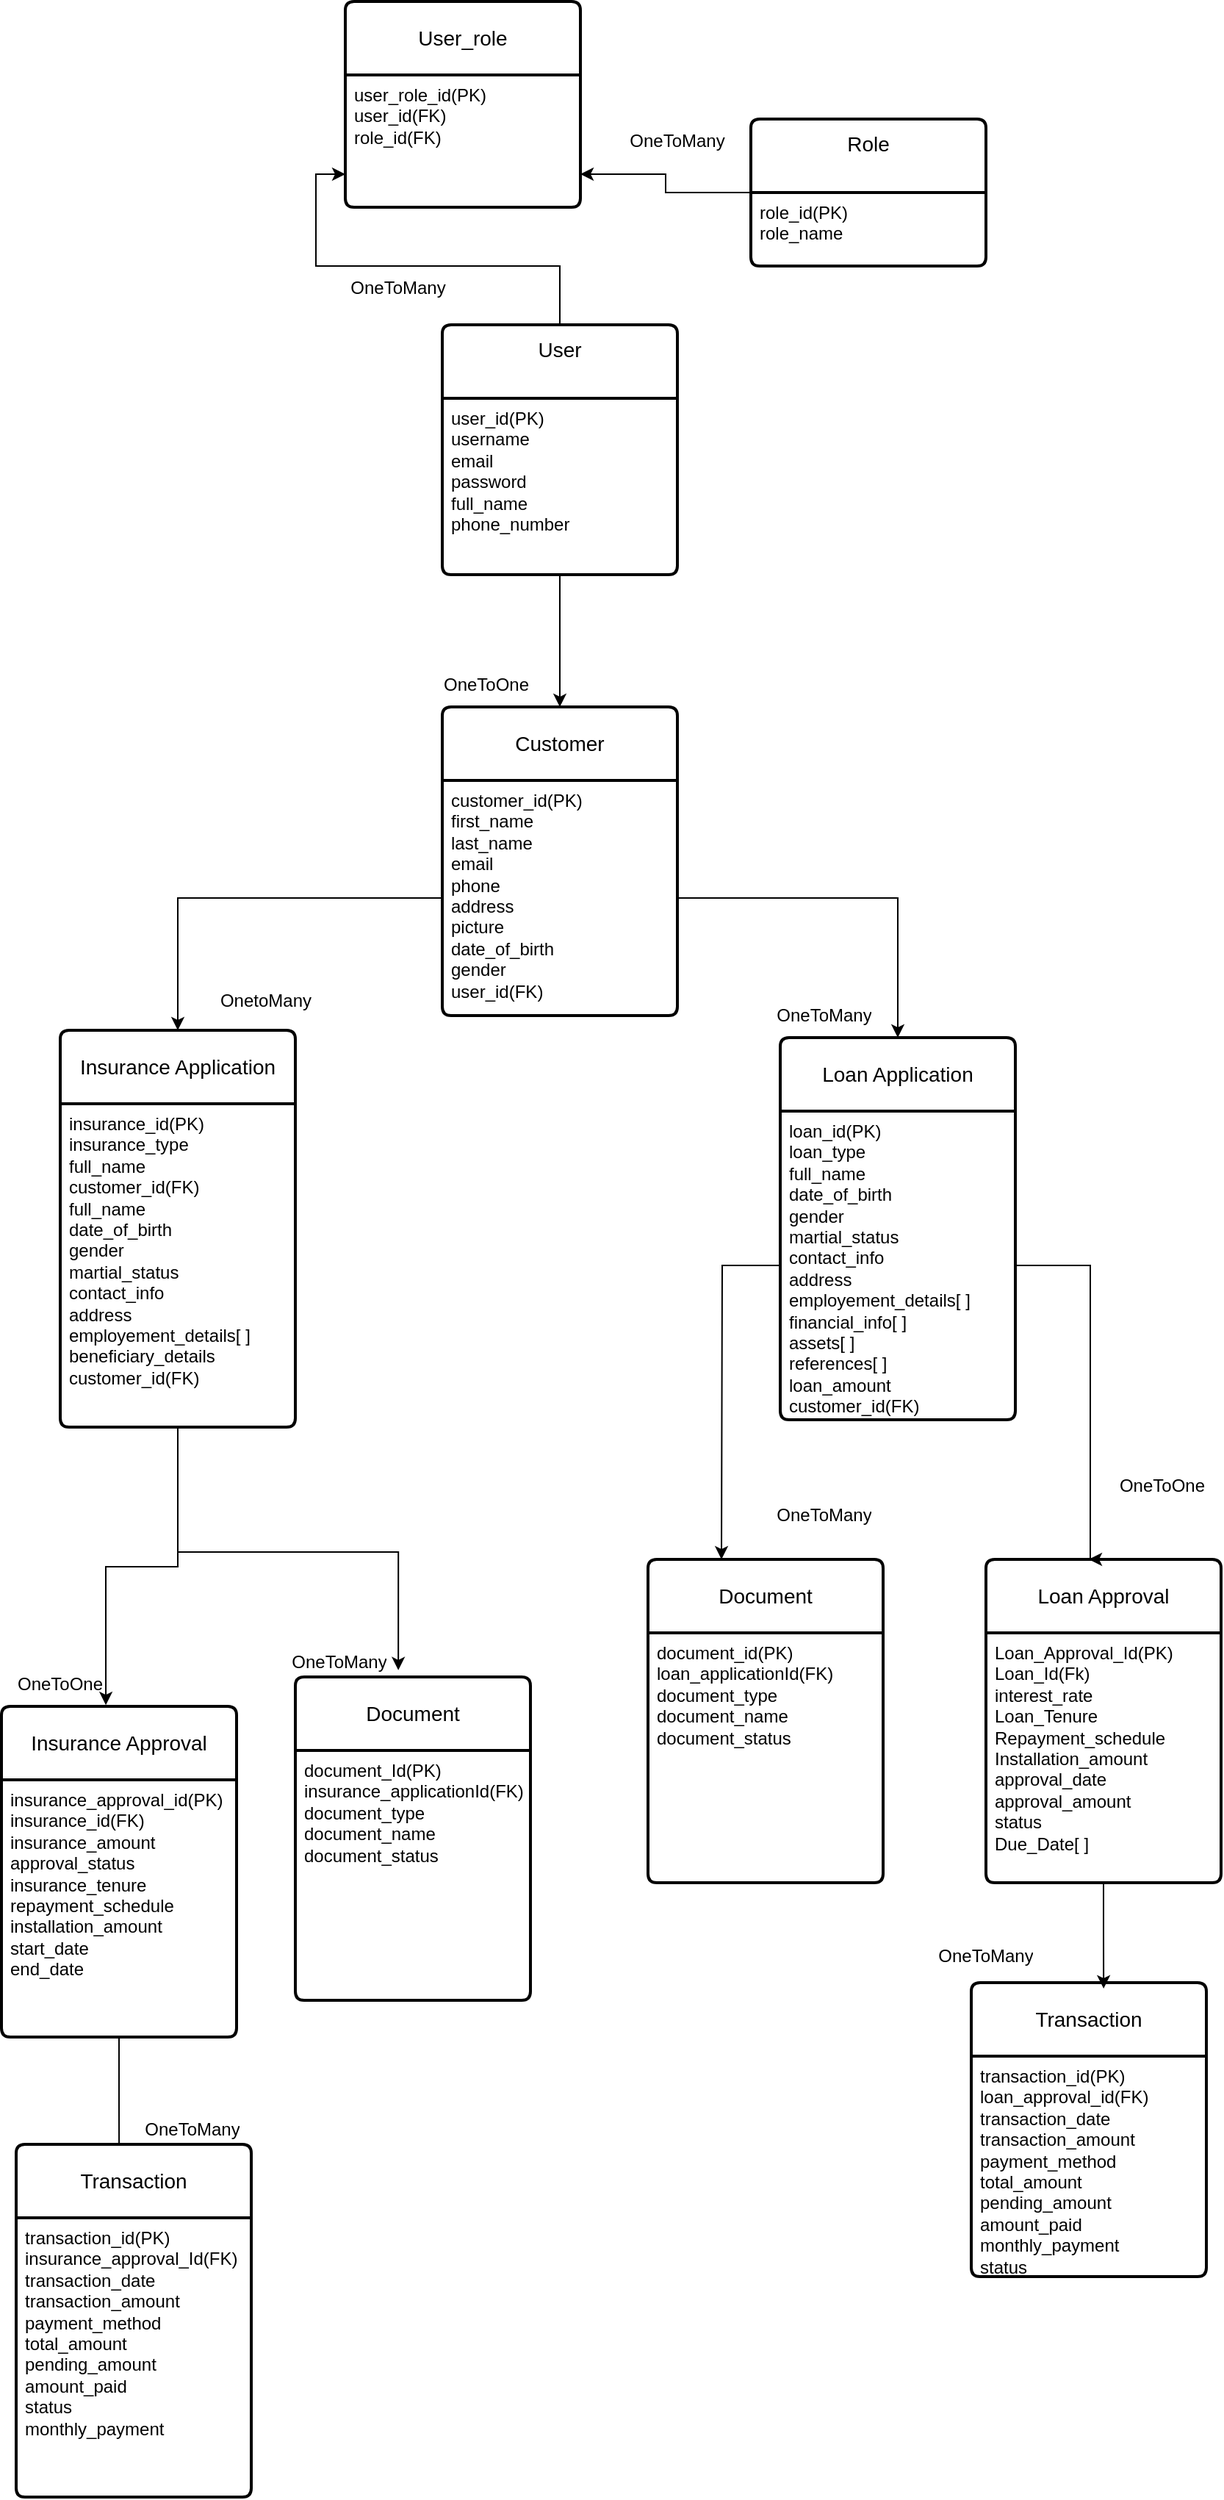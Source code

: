 <mxfile version="26.0.6">
  <diagram name="Page-1" id="lZM-yYQYriFztQueQset">
    <mxGraphModel dx="1246" dy="1623" grid="1" gridSize="10" guides="1" tooltips="1" connect="1" arrows="1" fold="1" page="1" pageScale="1" pageWidth="827" pageHeight="1169" math="0" shadow="0">
      <root>
        <mxCell id="0" />
        <mxCell id="1" parent="0" />
        <mxCell id="xCYvF6q1Z4s7tQrL5I1I-10" value="Customer" style="swimlane;childLayout=stackLayout;horizontal=1;startSize=50;horizontalStack=0;rounded=1;fontSize=14;fontStyle=0;strokeWidth=2;resizeParent=0;resizeLast=1;shadow=0;dashed=0;align=center;arcSize=4;whiteSpace=wrap;html=1;" parent="1" vertex="1">
          <mxGeometry x="320" y="-220" width="160" height="210" as="geometry" />
        </mxCell>
        <mxCell id="xCYvF6q1Z4s7tQrL5I1I-11" value="customer_id(PK)&lt;div&gt;first_name&lt;br&gt;last_name&lt;br&gt;email&lt;/div&gt;&lt;div&gt;phone&lt;/div&gt;&lt;div&gt;address&lt;/div&gt;&lt;div&gt;picture&lt;/div&gt;&lt;div&gt;date_of_birth&lt;/div&gt;&lt;div&gt;gender&lt;/div&gt;&lt;div&gt;user_id(FK)&lt;/div&gt;&lt;div&gt;&lt;br&gt;&lt;/div&gt;" style="align=left;strokeColor=none;fillColor=none;spacingLeft=4;fontSize=12;verticalAlign=top;resizable=0;rotatable=0;part=1;html=1;" parent="xCYvF6q1Z4s7tQrL5I1I-10" vertex="1">
          <mxGeometry y="50" width="160" height="160" as="geometry" />
        </mxCell>
        <mxCell id="xCYvF6q1Z4s7tQrL5I1I-14" value="Loan Application" style="swimlane;childLayout=stackLayout;horizontal=1;startSize=50;horizontalStack=0;rounded=1;fontSize=14;fontStyle=0;strokeWidth=2;resizeParent=0;resizeLast=1;shadow=0;dashed=0;align=center;arcSize=4;whiteSpace=wrap;html=1;" parent="1" vertex="1">
          <mxGeometry x="550" y="5" width="160" height="260" as="geometry" />
        </mxCell>
        <mxCell id="xCYvF6q1Z4s7tQrL5I1I-15" value="loan_id(PK)&lt;div&gt;loan_type&lt;/div&gt;&lt;div&gt;full_name&lt;/div&gt;&lt;div&gt;date_of_birth&lt;/div&gt;&lt;div&gt;gender&lt;/div&gt;&lt;div&gt;martial_status&lt;/div&gt;&lt;div&gt;contact_info&lt;/div&gt;&lt;div&gt;address&lt;/div&gt;&lt;div&gt;employement_details[ ]&lt;/div&gt;&lt;div&gt;financial_info[ ]&lt;/div&gt;&lt;div&gt;assets[ ]&lt;/div&gt;&lt;div&gt;references[ ]&lt;/div&gt;&lt;div&gt;loan_amount&lt;/div&gt;&lt;div&gt;customer_id(FK)&lt;/div&gt;" style="align=left;strokeColor=none;fillColor=none;spacingLeft=4;fontSize=12;verticalAlign=top;resizable=0;rotatable=0;part=1;html=1;" parent="xCYvF6q1Z4s7tQrL5I1I-14" vertex="1">
          <mxGeometry y="50" width="160" height="210" as="geometry" />
        </mxCell>
        <UserObject label="OnetoMany" placeholders="1" name="Variable" id="xCYvF6q1Z4s7tQrL5I1I-31">
          <mxCell style="text;html=1;strokeColor=none;fillColor=none;align=center;verticalAlign=middle;whiteSpace=wrap;overflow=hidden;" parent="1" vertex="1">
            <mxGeometry x="160" y="-30" width="80" height="20" as="geometry" />
          </mxCell>
        </UserObject>
        <mxCell id="xCYvF6q1Z4s7tQrL5I1I-37" value="" style="endArrow=classic;html=1;rounded=0;" parent="1" edge="1">
          <mxGeometry width="50" height="50" relative="1" as="geometry">
            <mxPoint x="120" y="250" as="sourcePoint" />
            <mxPoint x="120" y="250" as="targetPoint" />
          </mxGeometry>
        </mxCell>
        <mxCell id="xCYvF6q1Z4s7tQrL5I1I-67" value="Loan Approval" style="swimlane;childLayout=stackLayout;horizontal=1;startSize=50;horizontalStack=0;rounded=1;fontSize=14;fontStyle=0;strokeWidth=2;resizeParent=0;resizeLast=1;shadow=0;dashed=0;align=center;arcSize=4;whiteSpace=wrap;html=1;" parent="1" vertex="1">
          <mxGeometry x="690" y="360" width="160" height="220" as="geometry" />
        </mxCell>
        <mxCell id="xCYvF6q1Z4s7tQrL5I1I-68" value="Loan_Approval_Id(PK)&lt;div&gt;Loan_Id(Fk)&lt;/div&gt;&lt;div&gt;interest_rate&lt;/div&gt;&lt;div&gt;Loan_Tenure&lt;/div&gt;&lt;div&gt;Repayment_schedule&lt;/div&gt;&lt;div&gt;Installation_amount&lt;/div&gt;&lt;div&gt;approval_date&lt;/div&gt;&lt;div&gt;approval_amount&lt;/div&gt;&lt;div&gt;status&lt;/div&gt;&lt;div&gt;Due_Date[ ]&lt;/div&gt;" style="align=left;strokeColor=none;fillColor=none;spacingLeft=4;fontSize=12;verticalAlign=top;resizable=0;rotatable=0;part=1;html=1;" parent="xCYvF6q1Z4s7tQrL5I1I-67" vertex="1">
          <mxGeometry y="50" width="160" height="170" as="geometry" />
        </mxCell>
        <UserObject label="OneToMany" placeholders="1" name="Variable" id="xCYvF6q1Z4s7tQrL5I1I-76">
          <mxCell style="text;html=1;strokeColor=none;fillColor=none;align=center;verticalAlign=middle;whiteSpace=wrap;overflow=hidden;" parent="1" vertex="1">
            <mxGeometry x="540" y="-20" width="80" height="20" as="geometry" />
          </mxCell>
        </UserObject>
        <UserObject label="OneToOne" placeholders="1" name="Variable" id="xCYvF6q1Z4s7tQrL5I1I-77">
          <mxCell style="text;html=1;strokeColor=none;fillColor=none;align=center;verticalAlign=middle;whiteSpace=wrap;overflow=hidden;" parent="1" vertex="1">
            <mxGeometry x="770" y="300" width="80" height="20" as="geometry" />
          </mxCell>
        </UserObject>
        <mxCell id="xCYvF6q1Z4s7tQrL5I1I-79" value="Document" style="swimlane;childLayout=stackLayout;horizontal=1;startSize=50;horizontalStack=0;rounded=1;fontSize=14;fontStyle=0;strokeWidth=2;resizeParent=0;resizeLast=1;shadow=0;dashed=0;align=center;arcSize=4;whiteSpace=wrap;html=1;" parent="1" vertex="1">
          <mxGeometry x="460" y="360" width="160" height="220" as="geometry" />
        </mxCell>
        <mxCell id="xCYvF6q1Z4s7tQrL5I1I-80" value="document_id(PK)&lt;div&gt;loan_applicationId(FK)&lt;/div&gt;&lt;div&gt;document_type&lt;/div&gt;&lt;div&gt;document_name&lt;/div&gt;&lt;div&gt;document_status&lt;/div&gt;&lt;div&gt;&lt;br&gt;&lt;/div&gt;" style="align=left;strokeColor=none;fillColor=none;spacingLeft=4;fontSize=12;verticalAlign=top;resizable=0;rotatable=0;part=1;html=1;" parent="xCYvF6q1Z4s7tQrL5I1I-79" vertex="1">
          <mxGeometry y="50" width="160" height="170" as="geometry" />
        </mxCell>
        <UserObject label="OneToMany" placeholders="1" name="Variable" id="xCYvF6q1Z4s7tQrL5I1I-82">
          <mxCell style="text;html=1;strokeColor=none;fillColor=none;align=center;verticalAlign=middle;whiteSpace=wrap;overflow=hidden;" parent="1" vertex="1">
            <mxGeometry x="540" y="320" width="80" height="20" as="geometry" />
          </mxCell>
        </UserObject>
        <mxCell id="xCYvF6q1Z4s7tQrL5I1I-93" value="Transaction" style="swimlane;childLayout=stackLayout;horizontal=1;startSize=50;horizontalStack=0;rounded=1;fontSize=14;fontStyle=0;strokeWidth=2;resizeParent=0;resizeLast=1;shadow=0;dashed=0;align=center;arcSize=4;whiteSpace=wrap;html=1;" parent="1" vertex="1">
          <mxGeometry x="680" y="648" width="160" height="200" as="geometry" />
        </mxCell>
        <mxCell id="xCYvF6q1Z4s7tQrL5I1I-94" value="transaction_id(PK)&lt;div&gt;loan_approval_id(FK)&lt;/div&gt;&lt;div&gt;transaction_date&lt;/div&gt;&lt;div&gt;transaction_amount&lt;/div&gt;&lt;div&gt;payment_method&lt;/div&gt;&lt;div&gt;total_amount&lt;/div&gt;&lt;div&gt;pending_amount&lt;/div&gt;&lt;div&gt;amount_paid&lt;/div&gt;&lt;div&gt;monthly_payment&lt;/div&gt;&lt;div&gt;status&lt;/div&gt;&lt;div&gt;&lt;br&gt;&lt;/div&gt;&lt;div&gt;&lt;br&gt;&lt;/div&gt;" style="align=left;strokeColor=none;fillColor=none;spacingLeft=4;fontSize=12;verticalAlign=top;resizable=0;rotatable=0;part=1;html=1;" parent="xCYvF6q1Z4s7tQrL5I1I-93" vertex="1">
          <mxGeometry y="50" width="160" height="150" as="geometry" />
        </mxCell>
        <mxCell id="xCYvF6q1Z4s7tQrL5I1I-118" style="edgeStyle=orthogonalEdgeStyle;rounded=0;orthogonalLoop=1;jettySize=auto;html=1;" parent="1" source="xCYvF6q1Z4s7tQrL5I1I-11" target="xCYvF6q1Z4s7tQrL5I1I-14" edge="1">
          <mxGeometry relative="1" as="geometry" />
        </mxCell>
        <mxCell id="xCYvF6q1Z4s7tQrL5I1I-126" style="edgeStyle=orthogonalEdgeStyle;rounded=0;orthogonalLoop=1;jettySize=auto;html=1;" parent="1" source="xCYvF6q1Z4s7tQrL5I1I-15" edge="1">
          <mxGeometry relative="1" as="geometry">
            <mxPoint x="760" y="360" as="targetPoint" />
            <Array as="points">
              <mxPoint x="761" y="160" />
            </Array>
          </mxGeometry>
        </mxCell>
        <mxCell id="xCYvF6q1Z4s7tQrL5I1I-127" style="edgeStyle=orthogonalEdgeStyle;rounded=0;orthogonalLoop=1;jettySize=auto;html=1;" parent="1" source="xCYvF6q1Z4s7tQrL5I1I-15" edge="1">
          <mxGeometry relative="1" as="geometry">
            <mxPoint x="510" y="360" as="targetPoint" />
          </mxGeometry>
        </mxCell>
        <UserObject label="OneToMany" placeholders="1" name="Variable" id="xCYvF6q1Z4s7tQrL5I1I-132">
          <mxCell style="text;html=1;strokeColor=none;fillColor=none;align=center;verticalAlign=middle;whiteSpace=wrap;overflow=hidden;" parent="1" vertex="1">
            <mxGeometry x="650" y="620" width="80" height="20" as="geometry" />
          </mxCell>
        </UserObject>
        <UserObject label="OneToMany" placeholders="1" name="Variable" id="xCYvF6q1Z4s7tQrL5I1I-133">
          <mxCell style="text;html=1;strokeColor=none;fillColor=none;align=center;verticalAlign=middle;whiteSpace=wrap;overflow=hidden;" parent="1" vertex="1">
            <mxGeometry x="210" y="420" width="80" height="20" as="geometry" />
          </mxCell>
        </UserObject>
        <mxCell id="JjB-6R9gmHPUE7ohi-1O-2" value="Insurance Application" style="swimlane;childLayout=stackLayout;horizontal=1;startSize=50;horizontalStack=0;rounded=1;fontSize=14;fontStyle=0;strokeWidth=2;resizeParent=0;resizeLast=1;shadow=0;dashed=0;align=center;arcSize=4;whiteSpace=wrap;html=1;" parent="1" vertex="1">
          <mxGeometry x="60" width="160" height="270" as="geometry" />
        </mxCell>
        <mxCell id="JjB-6R9gmHPUE7ohi-1O-3" value="insurance_id(PK)&lt;div&gt;insurance_type&lt;/div&gt;&lt;div&gt;full_name&lt;/div&gt;&lt;div&gt;customer_id(FK)&lt;/div&gt;&lt;div&gt;&lt;div&gt;full_name&lt;/div&gt;&lt;div&gt;date_of_birth&lt;/div&gt;&lt;div&gt;gender&lt;/div&gt;&lt;div&gt;martial_status&lt;/div&gt;&lt;div&gt;contact_info&lt;/div&gt;&lt;div&gt;address&lt;/div&gt;&lt;div&gt;employement_details[ ]&lt;/div&gt;&lt;div&gt;beneficiary_details&lt;/div&gt;&lt;div&gt;customer_id(FK)&lt;/div&gt;&lt;/div&gt;&lt;div&gt;&lt;br&gt;&lt;/div&gt;" style="align=left;strokeColor=none;fillColor=none;spacingLeft=4;fontSize=12;verticalAlign=top;resizable=0;rotatable=0;part=1;html=1;" parent="JjB-6R9gmHPUE7ohi-1O-2" vertex="1">
          <mxGeometry y="50" width="160" height="220" as="geometry" />
        </mxCell>
        <mxCell id="JjB-6R9gmHPUE7ohi-1O-6" value="Document" style="swimlane;childLayout=stackLayout;horizontal=1;startSize=50;horizontalStack=0;rounded=1;fontSize=14;fontStyle=0;strokeWidth=2;resizeParent=0;resizeLast=1;shadow=0;dashed=0;align=center;arcSize=4;whiteSpace=wrap;html=1;" parent="1" vertex="1">
          <mxGeometry x="220" y="440" width="160" height="220" as="geometry" />
        </mxCell>
        <mxCell id="JjB-6R9gmHPUE7ohi-1O-7" value="document_Id(PK)&lt;div&gt;insurance_applicationId(FK)&lt;/div&gt;&lt;div&gt;document_type&lt;/div&gt;&lt;div&gt;document_name&lt;/div&gt;&lt;div&gt;document_status&lt;/div&gt;" style="align=left;strokeColor=none;fillColor=none;spacingLeft=4;fontSize=12;verticalAlign=top;resizable=0;rotatable=0;part=1;html=1;" parent="JjB-6R9gmHPUE7ohi-1O-6" vertex="1">
          <mxGeometry y="50" width="160" height="170" as="geometry" />
        </mxCell>
        <mxCell id="JjB-6R9gmHPUE7ohi-1O-8" value="Insurance Approval" style="swimlane;childLayout=stackLayout;horizontal=1;startSize=50;horizontalStack=0;rounded=1;fontSize=14;fontStyle=0;strokeWidth=2;resizeParent=0;resizeLast=1;shadow=0;dashed=0;align=center;arcSize=4;whiteSpace=wrap;html=1;" parent="1" vertex="1">
          <mxGeometry x="20" y="460" width="160" height="225" as="geometry" />
        </mxCell>
        <mxCell id="JjB-6R9gmHPUE7ohi-1O-9" value="insurance_approval_id(PK)&lt;div&gt;insurance_id(FK)&lt;/div&gt;&lt;div&gt;insurance_amount&lt;/div&gt;&lt;div&gt;approval_status&lt;/div&gt;&lt;div&gt;&lt;div&gt;insurance_tenure&lt;/div&gt;&lt;div&gt;repayment_schedule&lt;/div&gt;&lt;div&gt;installation_amount&lt;/div&gt;&lt;div&gt;start_date&lt;/div&gt;&lt;div&gt;end_date&lt;/div&gt;&lt;div&gt;&lt;br&gt;&lt;/div&gt;&lt;div&gt;&lt;br&gt;&lt;/div&gt;&lt;/div&gt;" style="align=left;strokeColor=none;fillColor=none;spacingLeft=4;fontSize=12;verticalAlign=top;resizable=0;rotatable=0;part=1;html=1;" parent="JjB-6R9gmHPUE7ohi-1O-8" vertex="1">
          <mxGeometry y="50" width="160" height="175" as="geometry" />
        </mxCell>
        <mxCell id="JjB-6R9gmHPUE7ohi-1O-10" style="edgeStyle=orthogonalEdgeStyle;rounded=0;orthogonalLoop=1;jettySize=auto;html=1;exitX=0.5;exitY=1;exitDx=0;exitDy=0;entryX=0.438;entryY=-0.008;entryDx=0;entryDy=0;entryPerimeter=0;" parent="1" source="JjB-6R9gmHPUE7ohi-1O-9" edge="1">
          <mxGeometry relative="1" as="geometry">
            <mxPoint x="100.08" y="779.04" as="targetPoint" />
          </mxGeometry>
        </mxCell>
        <mxCell id="JjB-6R9gmHPUE7ohi-1O-11" value="Transaction" style="swimlane;childLayout=stackLayout;horizontal=1;startSize=50;horizontalStack=0;rounded=1;fontSize=14;fontStyle=0;strokeWidth=2;resizeParent=0;resizeLast=1;shadow=0;dashed=0;align=center;arcSize=4;whiteSpace=wrap;html=1;" parent="1" vertex="1">
          <mxGeometry x="30" y="758" width="160" height="240" as="geometry" />
        </mxCell>
        <mxCell id="JjB-6R9gmHPUE7ohi-1O-12" value="transaction_id(PK)&lt;div&gt;insurance_approval_Id(FK)&lt;/div&gt;&lt;div&gt;&lt;div&gt;transaction_date&lt;/div&gt;&lt;div&gt;transaction_amount&lt;/div&gt;&lt;div&gt;payment_method&lt;/div&gt;&lt;div&gt;total_amount&lt;/div&gt;&lt;div&gt;pending_amount&lt;/div&gt;&lt;div&gt;amount_paid&lt;/div&gt;&lt;div&gt;status&lt;/div&gt;&lt;/div&gt;&lt;div&gt;monthly_payment&lt;/div&gt;&lt;div&gt;&lt;br&gt;&lt;/div&gt;&lt;div&gt;&lt;br&gt;&lt;/div&gt;" style="align=left;strokeColor=none;fillColor=none;spacingLeft=4;fontSize=12;verticalAlign=top;resizable=0;rotatable=0;part=1;html=1;" parent="JjB-6R9gmHPUE7ohi-1O-11" vertex="1">
          <mxGeometry y="50" width="160" height="190" as="geometry" />
        </mxCell>
        <mxCell id="JjB-6R9gmHPUE7ohi-1O-16" value="OneToOne" style="text;html=1;align=center;verticalAlign=middle;whiteSpace=wrap;rounded=0;" parent="1" vertex="1">
          <mxGeometry x="30" y="430" width="60" height="30" as="geometry" />
        </mxCell>
        <mxCell id="xZHvqfO4f-B43cnSAKrK-18" style="edgeStyle=orthogonalEdgeStyle;rounded=0;orthogonalLoop=1;jettySize=auto;html=1;entryX=0;entryY=0.75;entryDx=0;entryDy=0;" edge="1" parent="1" source="JjB-6R9gmHPUE7ohi-1O-27" target="Agl1a2W_zwaDMf94fihy-5">
          <mxGeometry relative="1" as="geometry" />
        </mxCell>
        <mxCell id="JjB-6R9gmHPUE7ohi-1O-27" value="User&lt;div&gt;&lt;br&gt;&lt;/div&gt;" style="swimlane;childLayout=stackLayout;horizontal=1;startSize=50;horizontalStack=0;rounded=1;fontSize=14;fontStyle=0;strokeWidth=2;resizeParent=0;resizeLast=1;shadow=0;dashed=0;align=center;arcSize=4;whiteSpace=wrap;html=1;" parent="1" vertex="1">
          <mxGeometry x="320" y="-480" width="160" height="170" as="geometry" />
        </mxCell>
        <mxCell id="JjB-6R9gmHPUE7ohi-1O-28" value="user_id(PK)&lt;div&gt;username&lt;/div&gt;&lt;div&gt;email&lt;/div&gt;&lt;div&gt;password&lt;/div&gt;&lt;div&gt;full_name&lt;/div&gt;&lt;div&gt;phone_number&lt;/div&gt;&lt;div&gt;&lt;br&gt;&lt;/div&gt;&lt;div&gt;&lt;br&gt;&lt;/div&gt;" style="align=left;strokeColor=none;fillColor=none;spacingLeft=4;fontSize=12;verticalAlign=top;resizable=0;rotatable=0;part=1;html=1;" parent="JjB-6R9gmHPUE7ohi-1O-27" vertex="1">
          <mxGeometry y="50" width="160" height="120" as="geometry" />
        </mxCell>
        <mxCell id="xZHvqfO4f-B43cnSAKrK-19" style="edgeStyle=orthogonalEdgeStyle;rounded=0;orthogonalLoop=1;jettySize=auto;html=1;exitX=0;exitY=0.5;exitDx=0;exitDy=0;entryX=1;entryY=0.75;entryDx=0;entryDy=0;" edge="1" parent="1" source="JjB-6R9gmHPUE7ohi-1O-29" target="Agl1a2W_zwaDMf94fihy-5">
          <mxGeometry relative="1" as="geometry" />
        </mxCell>
        <mxCell id="JjB-6R9gmHPUE7ohi-1O-29" value="Role&lt;div&gt;&lt;br&gt;&lt;/div&gt;" style="swimlane;childLayout=stackLayout;horizontal=1;startSize=50;horizontalStack=0;rounded=1;fontSize=14;fontStyle=0;strokeWidth=2;resizeParent=0;resizeLast=1;shadow=0;dashed=0;align=center;arcSize=4;whiteSpace=wrap;html=1;" parent="1" vertex="1">
          <mxGeometry x="530" y="-620" width="160" height="100" as="geometry" />
        </mxCell>
        <mxCell id="JjB-6R9gmHPUE7ohi-1O-30" value="role_id(PK)&lt;div&gt;role_name&lt;/div&gt;&lt;div&gt;&lt;br&gt;&lt;div&gt;&lt;br&gt;&lt;/div&gt;&lt;/div&gt;" style="align=left;strokeColor=none;fillColor=none;spacingLeft=4;fontSize=12;verticalAlign=top;resizable=0;rotatable=0;part=1;html=1;" parent="JjB-6R9gmHPUE7ohi-1O-29" vertex="1">
          <mxGeometry y="50" width="160" height="50" as="geometry" />
        </mxCell>
        <mxCell id="Agl1a2W_zwaDMf94fihy-4" value="User_role" style="swimlane;childLayout=stackLayout;horizontal=1;startSize=50;horizontalStack=0;rounded=1;fontSize=14;fontStyle=0;strokeWidth=2;resizeParent=0;resizeLast=1;shadow=0;dashed=0;align=center;arcSize=4;whiteSpace=wrap;html=1;" parent="1" vertex="1">
          <mxGeometry x="254" y="-700" width="160" height="140" as="geometry" />
        </mxCell>
        <mxCell id="Agl1a2W_zwaDMf94fihy-5" value="&lt;div&gt;user_role_id(PK)&lt;/div&gt;user_id(FK)&lt;div&gt;role_id(FK)&lt;/div&gt;" style="align=left;strokeColor=none;fillColor=none;spacingLeft=4;fontSize=12;verticalAlign=top;resizable=0;rotatable=0;part=1;html=1;" parent="Agl1a2W_zwaDMf94fihy-4" vertex="1">
          <mxGeometry y="50" width="160" height="90" as="geometry" />
        </mxCell>
        <mxCell id="Agl1a2W_zwaDMf94fihy-8" style="edgeStyle=orthogonalEdgeStyle;rounded=0;orthogonalLoop=1;jettySize=auto;html=1;exitX=0.5;exitY=1;exitDx=0;exitDy=0;" parent="1" source="JjB-6R9gmHPUE7ohi-1O-28" target="xCYvF6q1Z4s7tQrL5I1I-10" edge="1">
          <mxGeometry relative="1" as="geometry" />
        </mxCell>
        <mxCell id="Agl1a2W_zwaDMf94fihy-9" value="OneToOne" style="text;html=1;align=center;verticalAlign=middle;whiteSpace=wrap;rounded=0;" parent="1" vertex="1">
          <mxGeometry x="320" y="-250" width="60" height="30" as="geometry" />
        </mxCell>
        <mxCell id="xZHvqfO4f-B43cnSAKrK-12" style="edgeStyle=orthogonalEdgeStyle;rounded=0;orthogonalLoop=1;jettySize=auto;html=1;exitX=0.5;exitY=1;exitDx=0;exitDy=0;entryX=0.444;entryY=-0.004;entryDx=0;entryDy=0;entryPerimeter=0;" edge="1" parent="1" source="JjB-6R9gmHPUE7ohi-1O-3" target="JjB-6R9gmHPUE7ohi-1O-8">
          <mxGeometry relative="1" as="geometry" />
        </mxCell>
        <mxCell id="xZHvqfO4f-B43cnSAKrK-13" style="edgeStyle=orthogonalEdgeStyle;rounded=0;orthogonalLoop=1;jettySize=auto;html=1;exitX=0;exitY=0.5;exitDx=0;exitDy=0;" edge="1" parent="1" source="xCYvF6q1Z4s7tQrL5I1I-11" target="JjB-6R9gmHPUE7ohi-1O-2">
          <mxGeometry relative="1" as="geometry" />
        </mxCell>
        <mxCell id="xZHvqfO4f-B43cnSAKrK-14" style="edgeStyle=orthogonalEdgeStyle;rounded=0;orthogonalLoop=1;jettySize=auto;html=1;exitX=0.5;exitY=1;exitDx=0;exitDy=0;entryX=0.438;entryY=-0.021;entryDx=0;entryDy=0;entryPerimeter=0;" edge="1" parent="1" source="JjB-6R9gmHPUE7ohi-1O-3" target="JjB-6R9gmHPUE7ohi-1O-6">
          <mxGeometry relative="1" as="geometry" />
        </mxCell>
        <mxCell id="xZHvqfO4f-B43cnSAKrK-15" value="&lt;span style=&quot;color: rgba(0, 0, 0, 0); font-family: monospace; font-size: 0px; text-align: start;&quot;&gt;%3CmxGraphModel%3E%3Croot%3E%3CmxCell%20id%3D%220%22%2F%3E%3CmxCell%20id%3D%221%22%20parent%3D%220%22%2F%3E%3CUserObject%20label%3D%22OneToMany%22%20placeholders%3D%221%22%20name%3D%22Variable%22%20id%3D%222%22%3E%3CmxCell%20style%3D%22text%3Bhtml%3D1%3BstrokeColor%3Dnone%3BfillColor%3Dnone%3Balign%3Dcenter%3BverticalAlign%3Dmiddle%3BwhiteSpace%3Dwrap%3Boverflow%3Dhidden%3B%22%20vertex%3D%221%22%20parent%3D%221%22%3E%3CmxGeometry%20x%3D%22650%22%20y%3D%22740%22%20width%3D%2280%22%20height%3D%2220%22%20as%3D%22geometry%22%2F%3E%3C%2FmxCell%3E%3C%2FUserObject%3E%3C%2Froot%3E%3C%2FmxGraphModel%3E&lt;/span&gt;" style="text;html=1;align=center;verticalAlign=middle;resizable=0;points=[];autosize=1;strokeColor=none;fillColor=none;" vertex="1" parent="1">
          <mxGeometry x="120" y="738" width="20" height="30" as="geometry" />
        </mxCell>
        <UserObject label="OneToMany" placeholders="1" name="Variable" id="xZHvqfO4f-B43cnSAKrK-16">
          <mxCell style="text;html=1;strokeColor=none;fillColor=none;align=center;verticalAlign=middle;whiteSpace=wrap;overflow=hidden;" vertex="1" parent="1">
            <mxGeometry x="110" y="738" width="80" height="20" as="geometry" />
          </mxCell>
        </UserObject>
        <mxCell id="xZHvqfO4f-B43cnSAKrK-26" style="edgeStyle=orthogonalEdgeStyle;rounded=0;orthogonalLoop=1;jettySize=auto;html=1;entryX=0.563;entryY=0.02;entryDx=0;entryDy=0;entryPerimeter=0;" edge="1" parent="1" source="xCYvF6q1Z4s7tQrL5I1I-68" target="xCYvF6q1Z4s7tQrL5I1I-93">
          <mxGeometry relative="1" as="geometry" />
        </mxCell>
        <mxCell id="xZHvqfO4f-B43cnSAKrK-28" value="OneToMany" style="text;html=1;align=center;verticalAlign=middle;whiteSpace=wrap;rounded=0;" vertex="1" parent="1">
          <mxGeometry x="260" y="-520" width="60" height="30" as="geometry" />
        </mxCell>
        <mxCell id="xZHvqfO4f-B43cnSAKrK-29" value="OneToMany" style="text;html=1;align=center;verticalAlign=middle;whiteSpace=wrap;rounded=0;" vertex="1" parent="1">
          <mxGeometry x="450" y="-620" width="60" height="30" as="geometry" />
        </mxCell>
      </root>
    </mxGraphModel>
  </diagram>
</mxfile>
